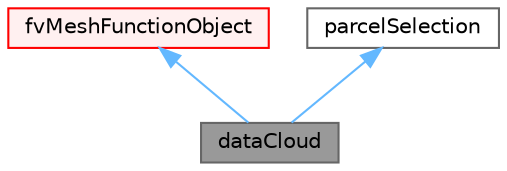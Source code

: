 digraph "dataCloud"
{
 // LATEX_PDF_SIZE
  bgcolor="transparent";
  edge [fontname=Helvetica,fontsize=10,labelfontname=Helvetica,labelfontsize=10];
  node [fontname=Helvetica,fontsize=10,shape=box,height=0.2,width=0.4];
  Node1 [id="Node000001",label="dataCloud",height=0.2,width=0.4,color="gray40", fillcolor="grey60", style="filled", fontcolor="black",tooltip="This functionObject writes a cloud position and in ASCII."];
  Node2 -> Node1 [id="edge1_Node000001_Node000002",dir="back",color="steelblue1",style="solid",tooltip=" "];
  Node2 [id="Node000002",label="fvMeshFunctionObject",height=0.2,width=0.4,color="red", fillcolor="#FFF0F0", style="filled",URL="$classFoam_1_1functionObjects_1_1fvMeshFunctionObject.html",tooltip="Specialization of Foam::functionObject for an Foam::fvMesh, providing a reference to the Foam::fvMesh..."];
  Node7 -> Node1 [id="edge2_Node000001_Node000007",dir="back",color="steelblue1",style="solid",tooltip=" "];
  Node7 [id="Node000007",label="parcelSelection",height=0.2,width=0.4,color="gray40", fillcolor="white", style="filled",URL="$classFoam_1_1Detail_1_1parcelSelection.html",tooltip="Selection of parcels based on their objectRegistry entries. Normally accessed via a dictionary entry."];
}
